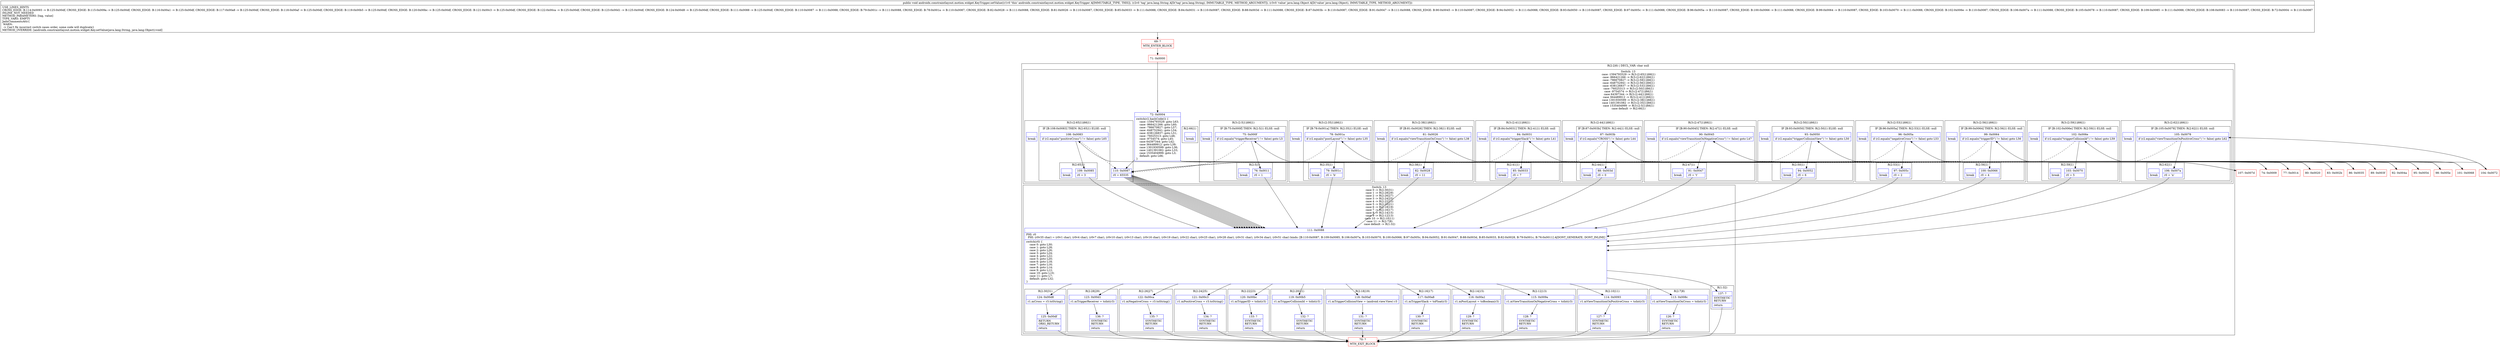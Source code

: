 digraph "CFG forandroidx.constraintlayout.motion.widget.KeyTrigger.setValue(Ljava\/lang\/String;Ljava\/lang\/Object;)V" {
subgraph cluster_Region_1256108222 {
label = "R(2:2|6) | DECL_VAR: char null\l";
node [shape=record,color=blue];
subgraph cluster_SwitchRegion_1359414789 {
label = "Switch: 13
 case -1594793529 -> R(3:(2:65|1)|66|1)
 case -966421266 -> R(3:(2:62|1)|66|1)
 case -786670827 -> R(3:(2:59|1)|66|1)
 case -648752941 -> R(3:(2:56|1)|66|1)
 case -638126837 -> R(3:(2:53|1)|66|1)
 case -76025313 -> R(3:(2:50|1)|66|1)
 case -9754574 -> R(3:(2:47|1)|66|1)
 case 64397344 -> R(3:(2:44|1)|66|1)
 case 364489912 -> R(3:(2:41|1)|66|1)
 case 1301930599 -> R(3:(2:38|1)|66|1)
 case 1401391082 -> R(3:(2:35|1)|66|1)
 case 1535404999 -> R(3:(2:5|1)|66|1)
 case default -> R(2:66|1)";
node [shape=record,color=blue];
Node_72 [shape=record,label="{72\:\ 0x0004|switch(r2.hashCode()) \{\l    case \-1594793529: goto L63;\l    case \-966421266: goto L60;\l    case \-786670827: goto L57;\l    case \-648752941: goto L54;\l    case \-638126837: goto L51;\l    case \-76025313: goto L48;\l    case \-9754574: goto L45;\l    case 64397344: goto L42;\l    case 364489912: goto L39;\l    case 1301930599: goto L36;\l    case 1401391082: goto L33;\l    case 1535404999: goto L3;\l    default: goto L66;\l\}\l}"];
subgraph cluster_Region_815009668 {
label = "R(3:(2:65|1)|66|1)";
node [shape=record,color=blue];
subgraph cluster_IfRegion_1962685111 {
label = "IF [B:108:0x0083] THEN: R(2:65|1) ELSE: null";
node [shape=record,color=blue];
Node_108 [shape=record,label="{108\:\ 0x0083|if (r2.equals(\"positiveCross\") != false) goto L65\l}"];
subgraph cluster_Region_2128240493 {
label = "R(2:65|1)";
node [shape=record,color=blue];
Node_109 [shape=record,label="{109\:\ 0x0085|r0 = 3\l}"];
Node_InsnContainer_2093923235 [shape=record,label="{|break\l}"];
}
}
Node_110 [shape=record,label="{110\:\ 0x0087|r0 = 65535\l}"];
Node_InsnContainer_1126870980 [shape=record,label="{|break\l}"];
}
subgraph cluster_Region_1396995109 {
label = "R(3:(2:62|1)|66|1)";
node [shape=record,color=blue];
subgraph cluster_IfRegion_712289930 {
label = "IF [B:105:0x0078] THEN: R(2:62|1) ELSE: null";
node [shape=record,color=blue];
Node_105 [shape=record,label="{105\:\ 0x0078|if (r2.equals(\"viewTransitionOnPositiveCross\") != false) goto L62\l}"];
subgraph cluster_Region_1457372982 {
label = "R(2:62|1)";
node [shape=record,color=blue];
Node_106 [shape=record,label="{106\:\ 0x007a|r0 = 'n'\l}"];
Node_InsnContainer_1065900281 [shape=record,label="{|break\l}"];
}
}
Node_110 [shape=record,label="{110\:\ 0x0087|r0 = 65535\l}"];
Node_InsnContainer_915599112 [shape=record,label="{|break\l}"];
}
subgraph cluster_Region_1654292801 {
label = "R(3:(2:59|1)|66|1)";
node [shape=record,color=blue];
subgraph cluster_IfRegion_542126737 {
label = "IF [B:102:0x006e] THEN: R(2:59|1) ELSE: null";
node [shape=record,color=blue];
Node_102 [shape=record,label="{102\:\ 0x006e|if (r2.equals(\"triggerCollisionId\") != false) goto L59\l}"];
subgraph cluster_Region_1098213702 {
label = "R(2:59|1)";
node [shape=record,color=blue];
Node_103 [shape=record,label="{103\:\ 0x0070|r0 = 5\l}"];
Node_InsnContainer_794810607 [shape=record,label="{|break\l}"];
}
}
Node_110 [shape=record,label="{110\:\ 0x0087|r0 = 65535\l}"];
Node_InsnContainer_1382879853 [shape=record,label="{|break\l}"];
}
subgraph cluster_Region_1627347835 {
label = "R(3:(2:56|1)|66|1)";
node [shape=record,color=blue];
subgraph cluster_IfRegion_1931890055 {
label = "IF [B:99:0x0064] THEN: R(2:56|1) ELSE: null";
node [shape=record,color=blue];
Node_99 [shape=record,label="{99\:\ 0x0064|if (r2.equals(\"triggerID\") != false) goto L56\l}"];
subgraph cluster_Region_905640224 {
label = "R(2:56|1)";
node [shape=record,color=blue];
Node_100 [shape=record,label="{100\:\ 0x0066|r0 = 4\l}"];
Node_InsnContainer_1388527048 [shape=record,label="{|break\l}"];
}
}
Node_110 [shape=record,label="{110\:\ 0x0087|r0 = 65535\l}"];
Node_InsnContainer_50991071 [shape=record,label="{|break\l}"];
}
subgraph cluster_Region_1887928527 {
label = "R(3:(2:53|1)|66|1)";
node [shape=record,color=blue];
subgraph cluster_IfRegion_961448873 {
label = "IF [B:96:0x005a] THEN: R(2:53|1) ELSE: null";
node [shape=record,color=blue];
Node_96 [shape=record,label="{96\:\ 0x005a|if (r2.equals(\"negativeCross\") != false) goto L53\l}"];
subgraph cluster_Region_435681733 {
label = "R(2:53|1)";
node [shape=record,color=blue];
Node_97 [shape=record,label="{97\:\ 0x005c|r0 = 2\l}"];
Node_InsnContainer_2017829746 [shape=record,label="{|break\l}"];
}
}
Node_110 [shape=record,label="{110\:\ 0x0087|r0 = 65535\l}"];
Node_InsnContainer_857992399 [shape=record,label="{|break\l}"];
}
subgraph cluster_Region_9582502 {
label = "R(3:(2:50|1)|66|1)";
node [shape=record,color=blue];
subgraph cluster_IfRegion_1610905987 {
label = "IF [B:93:0x0050] THEN: R(2:50|1) ELSE: null";
node [shape=record,color=blue];
Node_93 [shape=record,label="{93\:\ 0x0050|if (r2.equals(\"triggerCollisionView\") != false) goto L50\l}"];
subgraph cluster_Region_577290690 {
label = "R(2:50|1)";
node [shape=record,color=blue];
Node_94 [shape=record,label="{94\:\ 0x0052|r0 = 6\l}"];
Node_InsnContainer_769308137 [shape=record,label="{|break\l}"];
}
}
Node_110 [shape=record,label="{110\:\ 0x0087|r0 = 65535\l}"];
Node_InsnContainer_2018630931 [shape=record,label="{|break\l}"];
}
subgraph cluster_Region_909393532 {
label = "R(3:(2:47|1)|66|1)";
node [shape=record,color=blue];
subgraph cluster_IfRegion_1421349698 {
label = "IF [B:90:0x0045] THEN: R(2:47|1) ELSE: null";
node [shape=record,color=blue];
Node_90 [shape=record,label="{90\:\ 0x0045|if (r2.equals(\"viewTransitionOnNegativeCross\") != false) goto L47\l}"];
subgraph cluster_Region_1220387728 {
label = "R(2:47|1)";
node [shape=record,color=blue];
Node_91 [shape=record,label="{91\:\ 0x0047|r0 = 't'\l}"];
Node_InsnContainer_397652023 [shape=record,label="{|break\l}"];
}
}
Node_110 [shape=record,label="{110\:\ 0x0087|r0 = 65535\l}"];
Node_InsnContainer_1866345173 [shape=record,label="{|break\l}"];
}
subgraph cluster_Region_738889538 {
label = "R(3:(2:44|1)|66|1)";
node [shape=record,color=blue];
subgraph cluster_IfRegion_435280740 {
label = "IF [B:87:0x003b] THEN: R(2:44|1) ELSE: null";
node [shape=record,color=blue];
Node_87 [shape=record,label="{87\:\ 0x003b|if (r2.equals(\"CROSS\") != false) goto L44\l}"];
subgraph cluster_Region_720138334 {
label = "R(2:44|1)";
node [shape=record,color=blue];
Node_88 [shape=record,label="{88\:\ 0x003d|r0 = 0\l}"];
Node_InsnContainer_222820635 [shape=record,label="{|break\l}"];
}
}
Node_110 [shape=record,label="{110\:\ 0x0087|r0 = 65535\l}"];
Node_InsnContainer_125817484 [shape=record,label="{|break\l}"];
}
subgraph cluster_Region_1623712756 {
label = "R(3:(2:41|1)|66|1)";
node [shape=record,color=blue];
subgraph cluster_IfRegion_428419124 {
label = "IF [B:84:0x0031] THEN: R(2:41|1) ELSE: null";
node [shape=record,color=blue];
Node_84 [shape=record,label="{84\:\ 0x0031|if (r2.equals(\"triggerSlack\") != false) goto L41\l}"];
subgraph cluster_Region_217287959 {
label = "R(2:41|1)";
node [shape=record,color=blue];
Node_85 [shape=record,label="{85\:\ 0x0033|r0 = 7\l}"];
Node_InsnContainer_238353050 [shape=record,label="{|break\l}"];
}
}
Node_110 [shape=record,label="{110\:\ 0x0087|r0 = 65535\l}"];
Node_InsnContainer_1007240550 [shape=record,label="{|break\l}"];
}
subgraph cluster_Region_1912198989 {
label = "R(3:(2:38|1)|66|1)";
node [shape=record,color=blue];
subgraph cluster_IfRegion_1167793113 {
label = "IF [B:81:0x0026] THEN: R(2:38|1) ELSE: null";
node [shape=record,color=blue];
Node_81 [shape=record,label="{81\:\ 0x0026|if (r2.equals(\"viewTransitionOnCross\") != false) goto L38\l}"];
subgraph cluster_Region_1760635802 {
label = "R(2:38|1)";
node [shape=record,color=blue];
Node_82 [shape=record,label="{82\:\ 0x0028|r0 = 11\l}"];
Node_InsnContainer_352539606 [shape=record,label="{|break\l}"];
}
}
Node_110 [shape=record,label="{110\:\ 0x0087|r0 = 65535\l}"];
Node_InsnContainer_1019911110 [shape=record,label="{|break\l}"];
}
subgraph cluster_Region_1714016464 {
label = "R(3:(2:35|1)|66|1)";
node [shape=record,color=blue];
subgraph cluster_IfRegion_1251920716 {
label = "IF [B:78:0x001a] THEN: R(2:35|1) ELSE: null";
node [shape=record,color=blue];
Node_78 [shape=record,label="{78\:\ 0x001a|if (r2.equals(\"postLayout\") != false) goto L35\l}"];
subgraph cluster_Region_1299559479 {
label = "R(2:35|1)";
node [shape=record,color=blue];
Node_79 [shape=record,label="{79\:\ 0x001c|r0 = 'b'\l}"];
Node_InsnContainer_1464226837 [shape=record,label="{|break\l}"];
}
}
Node_110 [shape=record,label="{110\:\ 0x0087|r0 = 65535\l}"];
Node_InsnContainer_1490301128 [shape=record,label="{|break\l}"];
}
subgraph cluster_Region_513876936 {
label = "R(3:(2:5|1)|66|1)";
node [shape=record,color=blue];
subgraph cluster_IfRegion_816354495 {
label = "IF [B:75:0x000f] THEN: R(2:5|1) ELSE: null";
node [shape=record,color=blue];
Node_75 [shape=record,label="{75\:\ 0x000f|if (r2.equals(\"triggerReceiver\") != false) goto L5\l}"];
subgraph cluster_Region_80888647 {
label = "R(2:5|1)";
node [shape=record,color=blue];
Node_76 [shape=record,label="{76\:\ 0x0011|r0 = 1\l}"];
Node_InsnContainer_215018829 [shape=record,label="{|break\l}"];
}
}
Node_110 [shape=record,label="{110\:\ 0x0087|r0 = 65535\l}"];
Node_InsnContainer_1775498814 [shape=record,label="{|break\l}"];
}
subgraph cluster_Region_1101446059 {
label = "R(2:66|1)";
node [shape=record,color=blue];
Node_110 [shape=record,label="{110\:\ 0x0087|r0 = 65535\l}"];
Node_InsnContainer_284740028 [shape=record,label="{|break\l}"];
}
}
subgraph cluster_SwitchRegion_1677834864 {
label = "Switch: 13
 case 0 -> R(2:30|31)
 case 1 -> R(2:28|29)
 case 2 -> R(2:26|27)
 case 3 -> R(2:24|25)
 case 4 -> R(2:22|23)
 case 5 -> R(2:20|21)
 case 6 -> R(2:18|19)
 case 7 -> R(2:16|17)
 case 8 -> R(2:14|15)
 case 9 -> R(2:12|13)
 case 10 -> R(2:10|11)
 case 11 -> R(2:7|8)
 case default -> R(1:32)";
node [shape=record,color=blue];
Node_111 [shape=record,label="{111\:\ 0x0088|PHI: r0 \l  PHI: (r0v35 char) = (r0v1 char), (r0v4 char), (r0v7 char), (r0v10 char), (r0v13 char), (r0v16 char), (r0v19 char), (r0v22 char), (r0v25 char), (r0v28 char), (r0v31 char), (r0v34 char), (r0v51 char) binds: [B:110:0x0087, B:109:0x0085, B:106:0x007a, B:103:0x0070, B:100:0x0066, B:97:0x005c, B:94:0x0052, B:91:0x0047, B:88:0x003d, B:85:0x0033, B:82:0x0028, B:79:0x001c, B:76:0x0011] A[DONT_GENERATE, DONT_INLINE]\l|switch(r0) \{\l    case 0: goto L30;\l    case 1: goto L28;\l    case 2: goto L26;\l    case 3: goto L24;\l    case 4: goto L22;\l    case 5: goto L20;\l    case 6: goto L18;\l    case 7: goto L16;\l    case 8: goto L14;\l    case 9: goto L12;\l    case 10: goto L10;\l    case 11: goto L7;\l    default: goto L32;\l\}\l}"];
subgraph cluster_Region_1865451832 {
label = "R(2:30|31)";
node [shape=record,color=blue];
Node_124 [shape=record,label="{124\:\ 0x00d8|r1.mCross = r3.toString()\l}"];
Node_125 [shape=record,label="{125\:\ 0x00df|RETURN\lORIG_RETURN\l|return\l}"];
}
subgraph cluster_Region_421851366 {
label = "R(2:28|29)";
node [shape=record,color=blue];
Node_123 [shape=record,label="{123\:\ 0x00d1|r1.mTriggerReceiver = toInt(r3)\l}"];
Node_136 [shape=record,label="{136\:\ ?|SYNTHETIC\lRETURN\l|return\l}"];
}
subgraph cluster_Region_1338474327 {
label = "R(2:26|27)";
node [shape=record,color=blue];
Node_122 [shape=record,label="{122\:\ 0x00ca|r1.mNegativeCross = r3.toString()\l}"];
Node_135 [shape=record,label="{135\:\ ?|SYNTHETIC\lRETURN\l|return\l}"];
}
subgraph cluster_Region_645697253 {
label = "R(2:24|25)";
node [shape=record,color=blue];
Node_121 [shape=record,label="{121\:\ 0x00c3|r1.mPositiveCross = r3.toString()\l}"];
Node_134 [shape=record,label="{134\:\ ?|SYNTHETIC\lRETURN\l|return\l}"];
}
subgraph cluster_Region_1299098203 {
label = "R(2:22|23)";
node [shape=record,color=blue];
Node_120 [shape=record,label="{120\:\ 0x00bc|r1.mTriggerID = toInt(r3)\l}"];
Node_133 [shape=record,label="{133\:\ ?|SYNTHETIC\lRETURN\l|return\l}"];
}
subgraph cluster_Region_1936969936 {
label = "R(2:20|21)";
node [shape=record,color=blue];
Node_119 [shape=record,label="{119\:\ 0x00b5|r1.mTriggerCollisionId = toInt(r3)\l}"];
Node_132 [shape=record,label="{132\:\ ?|SYNTHETIC\lRETURN\l|return\l}"];
}
subgraph cluster_Region_129639470 {
label = "R(2:18|19)";
node [shape=record,color=blue];
Node_118 [shape=record,label="{118\:\ 0x00af|r1.mTriggerCollisionView = (android.view.View) r3\l}"];
Node_131 [shape=record,label="{131\:\ ?|SYNTHETIC\lRETURN\l|return\l}"];
}
subgraph cluster_Region_1173592474 {
label = "R(2:16|17)";
node [shape=record,color=blue];
Node_117 [shape=record,label="{117\:\ 0x00a8|r1.mTriggerSlack = toFloat(r3)\l}"];
Node_130 [shape=record,label="{130\:\ ?|SYNTHETIC\lRETURN\l|return\l}"];
}
subgraph cluster_Region_2105003789 {
label = "R(2:14|15)";
node [shape=record,color=blue];
Node_116 [shape=record,label="{116\:\ 0x00a1|r1.mPostLayout = toBoolean(r3)\l}"];
Node_129 [shape=record,label="{129\:\ ?|SYNTHETIC\lRETURN\l|return\l}"];
}
subgraph cluster_Region_275735843 {
label = "R(2:12|13)";
node [shape=record,color=blue];
Node_115 [shape=record,label="{115\:\ 0x009a|r1.mViewTransitionOnNegativeCross = toInt(r3)\l}"];
Node_128 [shape=record,label="{128\:\ ?|SYNTHETIC\lRETURN\l|return\l}"];
}
subgraph cluster_Region_1185069140 {
label = "R(2:10|11)";
node [shape=record,color=blue];
Node_114 [shape=record,label="{114\:\ 0x0093|r1.mViewTransitionOnPositiveCross = toInt(r3)\l}"];
Node_127 [shape=record,label="{127\:\ ?|SYNTHETIC\lRETURN\l|return\l}"];
}
subgraph cluster_Region_532993619 {
label = "R(2:7|8)";
node [shape=record,color=blue];
Node_113 [shape=record,label="{113\:\ 0x008c|r1.mViewTransitionOnCross = toInt(r3)\l}"];
Node_126 [shape=record,label="{126\:\ ?|SYNTHETIC\lRETURN\l|return\l}"];
}
subgraph cluster_Region_1544056065 {
label = "R(1:32)";
node [shape=record,color=blue];
Node_137 [shape=record,label="{137\:\ ?|SYNTHETIC\lRETURN\l|return\l}"];
}
}
}
Node_69 [shape=record,color=red,label="{69\:\ ?|MTH_ENTER_BLOCK\l}"];
Node_71 [shape=record,color=red,label="{71\:\ 0x0000}"];
Node_74 [shape=record,color=red,label="{74\:\ 0x0009}"];
Node_70 [shape=record,color=red,label="{70\:\ ?|MTH_EXIT_BLOCK\l}"];
Node_77 [shape=record,color=red,label="{77\:\ 0x0014}"];
Node_80 [shape=record,color=red,label="{80\:\ 0x0020}"];
Node_83 [shape=record,color=red,label="{83\:\ 0x002b}"];
Node_86 [shape=record,color=red,label="{86\:\ 0x0035}"];
Node_89 [shape=record,color=red,label="{89\:\ 0x003f}"];
Node_92 [shape=record,color=red,label="{92\:\ 0x004a}"];
Node_95 [shape=record,color=red,label="{95\:\ 0x0054}"];
Node_98 [shape=record,color=red,label="{98\:\ 0x005e}"];
Node_101 [shape=record,color=red,label="{101\:\ 0x0068}"];
Node_104 [shape=record,color=red,label="{104\:\ 0x0072}"];
Node_107 [shape=record,color=red,label="{107\:\ 0x007d}"];
MethodNode[shape=record,label="{public void androidx.constraintlayout.motion.widget.KeyTrigger.setValue((r1v0 'this' androidx.constraintlayout.motion.widget.KeyTrigger A[IMMUTABLE_TYPE, THIS]), (r2v0 'tag' java.lang.String A[D('tag' java.lang.String), IMMUTABLE_TYPE, METHOD_ARGUMENT]), (r3v0 'value' java.lang.Object A[D('value' java.lang.Object), IMMUTABLE_TYPE, METHOD_ARGUMENT]))  | USE_LINES_HINTS\lCROSS_EDGE: B:114:0x0093 \-\> B:125:0x00df, CROSS_EDGE: B:115:0x009a \-\> B:125:0x00df, CROSS_EDGE: B:116:0x00a1 \-\> B:125:0x00df, CROSS_EDGE: B:117:0x00a8 \-\> B:125:0x00df, CROSS_EDGE: B:118:0x00af \-\> B:125:0x00df, CROSS_EDGE: B:119:0x00b5 \-\> B:125:0x00df, CROSS_EDGE: B:120:0x00bc \-\> B:125:0x00df, CROSS_EDGE: B:121:0x00c3 \-\> B:125:0x00df, CROSS_EDGE: B:122:0x00ca \-\> B:125:0x00df, CROSS_EDGE: B:123:0x00d1 \-\> B:125:0x00df, CROSS_EDGE: B:124:0x00d8 \-\> B:125:0x00df, CROSS_EDGE: B:111:0x0088 \-\> B:125:0x00df, CROSS_EDGE: B:110:0x0087 \-\> B:111:0x0088, CROSS_EDGE: B:79:0x001c \-\> B:111:0x0088, CROSS_EDGE: B:78:0x001a \-\> B:110:0x0087, CROSS_EDGE: B:82:0x0028 \-\> B:111:0x0088, CROSS_EDGE: B:81:0x0026 \-\> B:110:0x0087, CROSS_EDGE: B:85:0x0033 \-\> B:111:0x0088, CROSS_EDGE: B:84:0x0031 \-\> B:110:0x0087, CROSS_EDGE: B:88:0x003d \-\> B:111:0x0088, CROSS_EDGE: B:87:0x003b \-\> B:110:0x0087, CROSS_EDGE: B:91:0x0047 \-\> B:111:0x0088, CROSS_EDGE: B:90:0x0045 \-\> B:110:0x0087, CROSS_EDGE: B:94:0x0052 \-\> B:111:0x0088, CROSS_EDGE: B:93:0x0050 \-\> B:110:0x0087, CROSS_EDGE: B:97:0x005c \-\> B:111:0x0088, CROSS_EDGE: B:96:0x005a \-\> B:110:0x0087, CROSS_EDGE: B:100:0x0066 \-\> B:111:0x0088, CROSS_EDGE: B:99:0x0064 \-\> B:110:0x0087, CROSS_EDGE: B:103:0x0070 \-\> B:111:0x0088, CROSS_EDGE: B:102:0x006e \-\> B:110:0x0087, CROSS_EDGE: B:106:0x007a \-\> B:111:0x0088, CROSS_EDGE: B:105:0x0078 \-\> B:110:0x0087, CROSS_EDGE: B:109:0x0085 \-\> B:111:0x0088, CROSS_EDGE: B:108:0x0083 \-\> B:110:0x0087, CROSS_EDGE: B:72:0x0004 \-\> B:110:0x0087\lINLINE_NOT_NEEDED\lMETHOD_PARAMETERS: [tag, value]\lTYPE_VARS: EMPTY\lJadxCommentsAttr\{\l WARN: \l \-\> Can't fix incorrect switch cases order, some code will duplicate\}\lMETHOD_OVERRIDE: [androidx.constraintlayout.motion.widget.Key.setValue(java.lang.String, java.lang.Object):void]\l}"];
MethodNode -> Node_69;Node_72 -> Node_74;
Node_72 -> Node_77;
Node_72 -> Node_80;
Node_72 -> Node_83;
Node_72 -> Node_86;
Node_72 -> Node_89;
Node_72 -> Node_92;
Node_72 -> Node_95;
Node_72 -> Node_98;
Node_72 -> Node_101;
Node_72 -> Node_104;
Node_72 -> Node_107;
Node_72 -> Node_110;
Node_108 -> Node_109;
Node_108 -> Node_110[style=dashed];
Node_109 -> Node_111;
Node_110 -> Node_111;
Node_105 -> Node_106;
Node_105 -> Node_110[style=dashed];
Node_106 -> Node_111;
Node_110 -> Node_111;
Node_102 -> Node_103;
Node_102 -> Node_110[style=dashed];
Node_103 -> Node_111;
Node_110 -> Node_111;
Node_99 -> Node_100;
Node_99 -> Node_110[style=dashed];
Node_100 -> Node_111;
Node_110 -> Node_111;
Node_96 -> Node_97;
Node_96 -> Node_110[style=dashed];
Node_97 -> Node_111;
Node_110 -> Node_111;
Node_93 -> Node_94;
Node_93 -> Node_110[style=dashed];
Node_94 -> Node_111;
Node_110 -> Node_111;
Node_90 -> Node_91;
Node_90 -> Node_110[style=dashed];
Node_91 -> Node_111;
Node_110 -> Node_111;
Node_87 -> Node_88;
Node_87 -> Node_110[style=dashed];
Node_88 -> Node_111;
Node_110 -> Node_111;
Node_84 -> Node_85;
Node_84 -> Node_110[style=dashed];
Node_85 -> Node_111;
Node_110 -> Node_111;
Node_81 -> Node_82;
Node_81 -> Node_110[style=dashed];
Node_82 -> Node_111;
Node_110 -> Node_111;
Node_78 -> Node_79;
Node_78 -> Node_110[style=dashed];
Node_79 -> Node_111;
Node_110 -> Node_111;
Node_75 -> Node_76;
Node_75 -> Node_110[style=dashed];
Node_76 -> Node_111;
Node_110 -> Node_111;
Node_110 -> Node_111;
Node_111 -> Node_113;
Node_111 -> Node_114;
Node_111 -> Node_115;
Node_111 -> Node_116;
Node_111 -> Node_117;
Node_111 -> Node_118;
Node_111 -> Node_119;
Node_111 -> Node_120;
Node_111 -> Node_121;
Node_111 -> Node_122;
Node_111 -> Node_123;
Node_111 -> Node_124;
Node_111 -> Node_137;
Node_124 -> Node_125;
Node_125 -> Node_70;
Node_123 -> Node_136;
Node_136 -> Node_70;
Node_122 -> Node_135;
Node_135 -> Node_70;
Node_121 -> Node_134;
Node_134 -> Node_70;
Node_120 -> Node_133;
Node_133 -> Node_70;
Node_119 -> Node_132;
Node_132 -> Node_70;
Node_118 -> Node_131;
Node_131 -> Node_70;
Node_117 -> Node_130;
Node_130 -> Node_70;
Node_116 -> Node_129;
Node_129 -> Node_70;
Node_115 -> Node_128;
Node_128 -> Node_70;
Node_114 -> Node_127;
Node_127 -> Node_70;
Node_113 -> Node_126;
Node_126 -> Node_70;
Node_137 -> Node_70;
Node_69 -> Node_71;
Node_71 -> Node_72;
Node_74 -> Node_75;
Node_77 -> Node_78;
Node_80 -> Node_81;
Node_83 -> Node_84;
Node_86 -> Node_87;
Node_89 -> Node_90;
Node_92 -> Node_93;
Node_95 -> Node_96;
Node_98 -> Node_99;
Node_101 -> Node_102;
Node_104 -> Node_105;
Node_107 -> Node_108;
}

